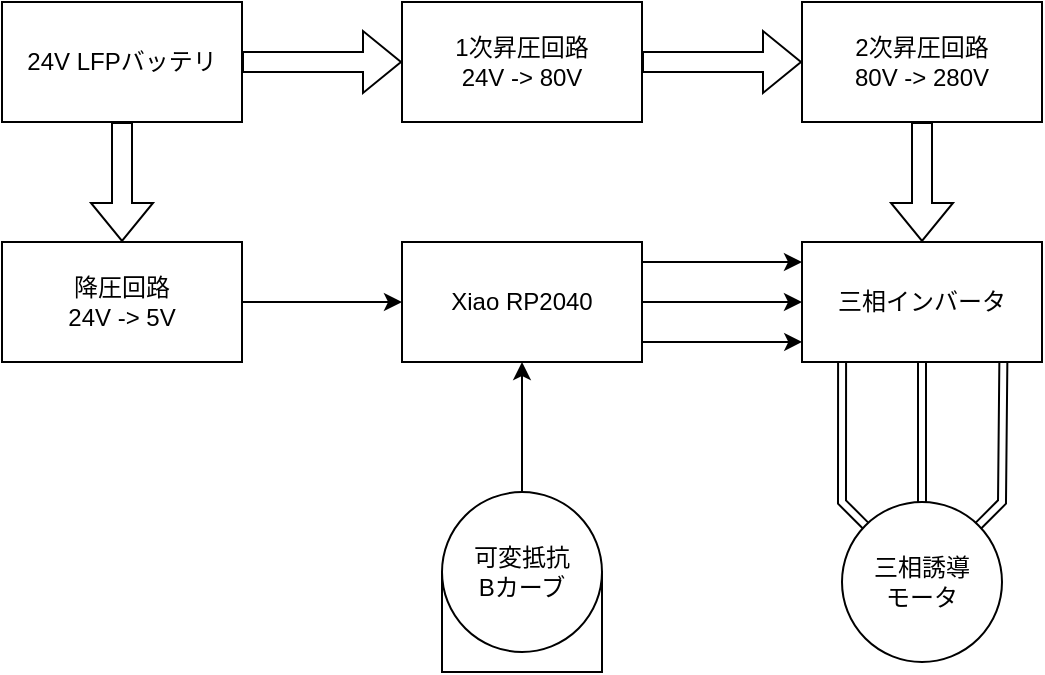 <mxfile version="20.2.5" type="github">
  <diagram id="cskhq7fbn27OKbOPeLyn" name="ページ1">
    <mxGraphModel dx="1021" dy="541" grid="1" gridSize="10" guides="1" tooltips="1" connect="1" arrows="1" fold="1" page="1" pageScale="1" pageWidth="827" pageHeight="1169" math="0" shadow="0">
      <root>
        <mxCell id="0" />
        <mxCell id="1" parent="0" />
        <mxCell id="SPAnLUfkHjXeqMdCx2lN-4" style="edgeStyle=orthogonalEdgeStyle;rounded=0;orthogonalLoop=1;jettySize=auto;html=1;entryX=0;entryY=0.5;entryDx=0;entryDy=0;shape=flexArrow;" edge="1" parent="1" source="SPAnLUfkHjXeqMdCx2lN-1" target="SPAnLUfkHjXeqMdCx2lN-2">
          <mxGeometry relative="1" as="geometry" />
        </mxCell>
        <mxCell id="SPAnLUfkHjXeqMdCx2lN-19" style="edgeStyle=orthogonalEdgeStyle;rounded=0;orthogonalLoop=1;jettySize=auto;html=1;entryX=0.5;entryY=0;entryDx=0;entryDy=0;shape=flexArrow;" edge="1" parent="1" source="SPAnLUfkHjXeqMdCx2lN-1" target="SPAnLUfkHjXeqMdCx2lN-18">
          <mxGeometry relative="1" as="geometry" />
        </mxCell>
        <mxCell id="SPAnLUfkHjXeqMdCx2lN-1" value="24V LFPバッテリ" style="rounded=0;whiteSpace=wrap;html=1;" vertex="1" parent="1">
          <mxGeometry x="80" y="70" width="120" height="60" as="geometry" />
        </mxCell>
        <mxCell id="SPAnLUfkHjXeqMdCx2lN-5" style="edgeStyle=orthogonalEdgeStyle;rounded=0;orthogonalLoop=1;jettySize=auto;html=1;entryX=0;entryY=0.5;entryDx=0;entryDy=0;shape=flexArrow;" edge="1" parent="1" source="SPAnLUfkHjXeqMdCx2lN-2" target="SPAnLUfkHjXeqMdCx2lN-3">
          <mxGeometry relative="1" as="geometry" />
        </mxCell>
        <mxCell id="SPAnLUfkHjXeqMdCx2lN-2" value="1次昇圧回路&lt;br&gt;24V -&amp;gt; 80V" style="rounded=0;whiteSpace=wrap;html=1;" vertex="1" parent="1">
          <mxGeometry x="280" y="70" width="120" height="60" as="geometry" />
        </mxCell>
        <mxCell id="SPAnLUfkHjXeqMdCx2lN-13" style="edgeStyle=orthogonalEdgeStyle;rounded=0;orthogonalLoop=1;jettySize=auto;html=1;entryX=0.5;entryY=0;entryDx=0;entryDy=0;shape=flexArrow;" edge="1" parent="1" source="SPAnLUfkHjXeqMdCx2lN-3" target="SPAnLUfkHjXeqMdCx2lN-6">
          <mxGeometry relative="1" as="geometry" />
        </mxCell>
        <mxCell id="SPAnLUfkHjXeqMdCx2lN-3" value="2次昇圧回路&lt;br&gt;80V -&amp;gt; 280V" style="rounded=0;whiteSpace=wrap;html=1;" vertex="1" parent="1">
          <mxGeometry x="480" y="70" width="120" height="60" as="geometry" />
        </mxCell>
        <mxCell id="SPAnLUfkHjXeqMdCx2lN-9" style="edgeStyle=orthogonalEdgeStyle;rounded=0;orthogonalLoop=1;jettySize=auto;html=1;entryX=0.5;entryY=0;entryDx=0;entryDy=0;shape=link;" edge="1" parent="1" source="SPAnLUfkHjXeqMdCx2lN-6" target="SPAnLUfkHjXeqMdCx2lN-8">
          <mxGeometry relative="1" as="geometry" />
        </mxCell>
        <mxCell id="SPAnLUfkHjXeqMdCx2lN-6" value="三相インバータ" style="rounded=0;whiteSpace=wrap;html=1;" vertex="1" parent="1">
          <mxGeometry x="480" y="190" width="120" height="60" as="geometry" />
        </mxCell>
        <mxCell id="SPAnLUfkHjXeqMdCx2lN-8" value="三相誘導&lt;br&gt;モータ" style="ellipse;whiteSpace=wrap;html=1;aspect=fixed;" vertex="1" parent="1">
          <mxGeometry x="500" y="320" width="80" height="80" as="geometry" />
        </mxCell>
        <mxCell id="SPAnLUfkHjXeqMdCx2lN-10" value="" style="endArrow=classic;html=1;rounded=0;exitX=0.167;exitY=1;exitDx=0;exitDy=0;exitPerimeter=0;shape=link;" edge="1" parent="1" source="SPAnLUfkHjXeqMdCx2lN-6" target="SPAnLUfkHjXeqMdCx2lN-8">
          <mxGeometry width="50" height="50" relative="1" as="geometry">
            <mxPoint x="390" y="250" as="sourcePoint" />
            <mxPoint x="440" y="200" as="targetPoint" />
            <Array as="points">
              <mxPoint x="500" y="320" />
            </Array>
          </mxGeometry>
        </mxCell>
        <mxCell id="SPAnLUfkHjXeqMdCx2lN-12" value="" style="endArrow=classic;html=1;rounded=0;entryX=1;entryY=0;entryDx=0;entryDy=0;exitX=0.839;exitY=0.994;exitDx=0;exitDy=0;exitPerimeter=0;shape=link;" edge="1" parent="1" source="SPAnLUfkHjXeqMdCx2lN-6" target="SPAnLUfkHjXeqMdCx2lN-8">
          <mxGeometry width="50" height="50" relative="1" as="geometry">
            <mxPoint x="580" y="270" as="sourcePoint" />
            <mxPoint x="650" y="310" as="targetPoint" />
            <Array as="points">
              <mxPoint x="580" y="320" />
            </Array>
          </mxGeometry>
        </mxCell>
        <mxCell id="SPAnLUfkHjXeqMdCx2lN-15" style="edgeStyle=orthogonalEdgeStyle;rounded=0;orthogonalLoop=1;jettySize=auto;html=1;entryX=0;entryY=0.5;entryDx=0;entryDy=0;" edge="1" parent="1" source="SPAnLUfkHjXeqMdCx2lN-14" target="SPAnLUfkHjXeqMdCx2lN-6">
          <mxGeometry relative="1" as="geometry" />
        </mxCell>
        <mxCell id="SPAnLUfkHjXeqMdCx2lN-16" style="edgeStyle=orthogonalEdgeStyle;rounded=0;orthogonalLoop=1;jettySize=auto;html=1;entryX=0.001;entryY=0.833;entryDx=0;entryDy=0;exitX=0.995;exitY=0.833;exitDx=0;exitDy=0;exitPerimeter=0;entryPerimeter=0;" edge="1" parent="1" source="SPAnLUfkHjXeqMdCx2lN-14" target="SPAnLUfkHjXeqMdCx2lN-6">
          <mxGeometry relative="1" as="geometry" />
        </mxCell>
        <mxCell id="SPAnLUfkHjXeqMdCx2lN-17" style="edgeStyle=orthogonalEdgeStyle;rounded=0;orthogonalLoop=1;jettySize=auto;html=1;entryX=0;entryY=0.167;entryDx=0;entryDy=0;entryPerimeter=0;exitX=1.001;exitY=0.167;exitDx=0;exitDy=0;exitPerimeter=0;" edge="1" parent="1" source="SPAnLUfkHjXeqMdCx2lN-14" target="SPAnLUfkHjXeqMdCx2lN-6">
          <mxGeometry relative="1" as="geometry" />
        </mxCell>
        <mxCell id="SPAnLUfkHjXeqMdCx2lN-14" value="Xiao RP2040" style="rounded=0;whiteSpace=wrap;html=1;" vertex="1" parent="1">
          <mxGeometry x="280" y="190" width="120" height="60" as="geometry" />
        </mxCell>
        <mxCell id="SPAnLUfkHjXeqMdCx2lN-20" style="edgeStyle=orthogonalEdgeStyle;rounded=0;orthogonalLoop=1;jettySize=auto;html=1;entryX=0;entryY=0.5;entryDx=0;entryDy=0;" edge="1" parent="1" source="SPAnLUfkHjXeqMdCx2lN-18" target="SPAnLUfkHjXeqMdCx2lN-14">
          <mxGeometry relative="1" as="geometry" />
        </mxCell>
        <mxCell id="SPAnLUfkHjXeqMdCx2lN-18" value="降圧回路&lt;br&gt;24V -&amp;gt; 5V" style="rounded=0;whiteSpace=wrap;html=1;" vertex="1" parent="1">
          <mxGeometry x="80" y="190" width="120" height="60" as="geometry" />
        </mxCell>
        <mxCell id="SPAnLUfkHjXeqMdCx2lN-22" value="" style="rounded=0;whiteSpace=wrap;html=1;" vertex="1" parent="1">
          <mxGeometry x="300" y="355" width="80" height="50" as="geometry" />
        </mxCell>
        <mxCell id="SPAnLUfkHjXeqMdCx2lN-24" style="edgeStyle=orthogonalEdgeStyle;rounded=0;orthogonalLoop=1;jettySize=auto;html=1;entryX=0.5;entryY=1;entryDx=0;entryDy=0;" edge="1" parent="1" source="SPAnLUfkHjXeqMdCx2lN-23" target="SPAnLUfkHjXeqMdCx2lN-14">
          <mxGeometry relative="1" as="geometry" />
        </mxCell>
        <mxCell id="SPAnLUfkHjXeqMdCx2lN-23" value="可変抵抗&lt;br&gt;Bカーブ" style="ellipse;whiteSpace=wrap;html=1;aspect=fixed;" vertex="1" parent="1">
          <mxGeometry x="300" y="315" width="80" height="80" as="geometry" />
        </mxCell>
      </root>
    </mxGraphModel>
  </diagram>
</mxfile>
